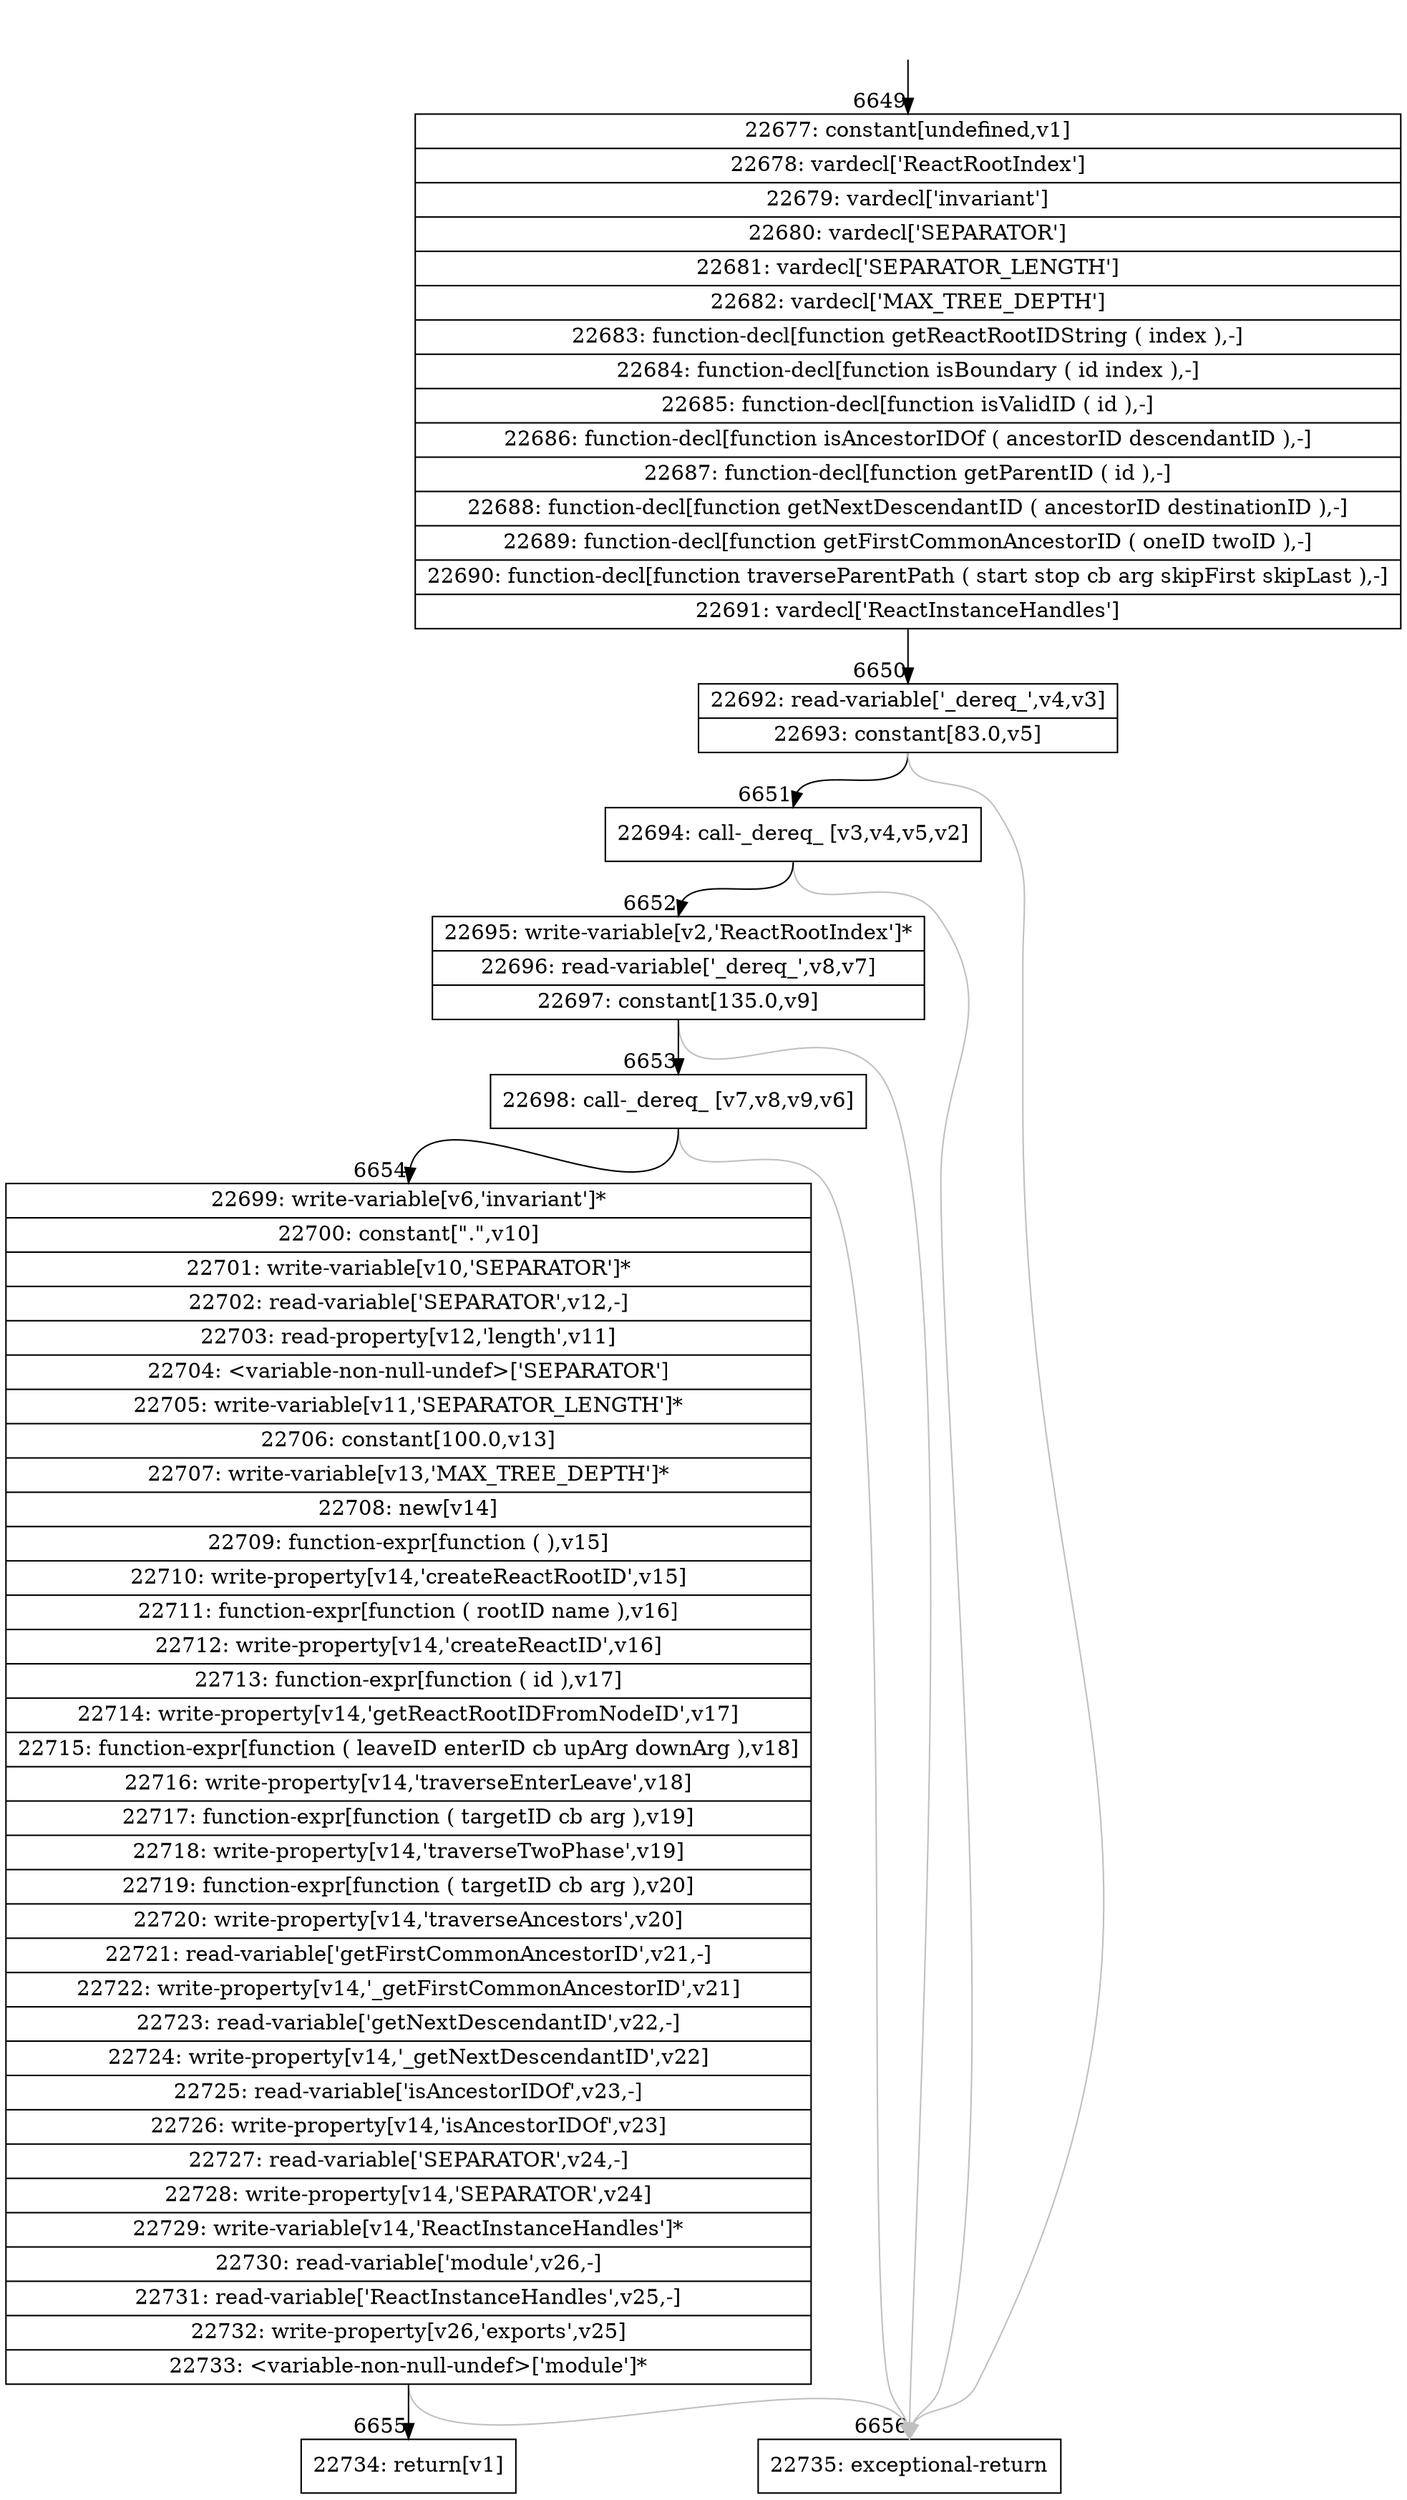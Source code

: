 digraph {
rankdir="TD"
BB_entry442[shape=none,label=""];
BB_entry442 -> BB6649 [tailport=s, headport=n, headlabel="    6649"]
BB6649 [shape=record label="{22677: constant[undefined,v1]|22678: vardecl['ReactRootIndex']|22679: vardecl['invariant']|22680: vardecl['SEPARATOR']|22681: vardecl['SEPARATOR_LENGTH']|22682: vardecl['MAX_TREE_DEPTH']|22683: function-decl[function getReactRootIDString ( index ),-]|22684: function-decl[function isBoundary ( id index ),-]|22685: function-decl[function isValidID ( id ),-]|22686: function-decl[function isAncestorIDOf ( ancestorID descendantID ),-]|22687: function-decl[function getParentID ( id ),-]|22688: function-decl[function getNextDescendantID ( ancestorID destinationID ),-]|22689: function-decl[function getFirstCommonAncestorID ( oneID twoID ),-]|22690: function-decl[function traverseParentPath ( start stop cb arg skipFirst skipLast ),-]|22691: vardecl['ReactInstanceHandles']}" ] 
BB6649 -> BB6650 [tailport=s, headport=n, headlabel="      6650"]
BB6650 [shape=record label="{22692: read-variable['_dereq_',v4,v3]|22693: constant[83.0,v5]}" ] 
BB6650 -> BB6651 [tailport=s, headport=n, headlabel="      6651"]
BB6650 -> BB6656 [tailport=s, headport=n, color=gray, headlabel="      6656"]
BB6651 [shape=record label="{22694: call-_dereq_ [v3,v4,v5,v2]}" ] 
BB6651 -> BB6652 [tailport=s, headport=n, headlabel="      6652"]
BB6651 -> BB6656 [tailport=s, headport=n, color=gray]
BB6652 [shape=record label="{22695: write-variable[v2,'ReactRootIndex']*|22696: read-variable['_dereq_',v8,v7]|22697: constant[135.0,v9]}" ] 
BB6652 -> BB6653 [tailport=s, headport=n, headlabel="      6653"]
BB6652 -> BB6656 [tailport=s, headport=n, color=gray]
BB6653 [shape=record label="{22698: call-_dereq_ [v7,v8,v9,v6]}" ] 
BB6653 -> BB6654 [tailport=s, headport=n, headlabel="      6654"]
BB6653 -> BB6656 [tailport=s, headport=n, color=gray]
BB6654 [shape=record label="{22699: write-variable[v6,'invariant']*|22700: constant[\".\",v10]|22701: write-variable[v10,'SEPARATOR']*|22702: read-variable['SEPARATOR',v12,-]|22703: read-property[v12,'length',v11]|22704: \<variable-non-null-undef\>['SEPARATOR']|22705: write-variable[v11,'SEPARATOR_LENGTH']*|22706: constant[100.0,v13]|22707: write-variable[v13,'MAX_TREE_DEPTH']*|22708: new[v14]|22709: function-expr[function ( ),v15]|22710: write-property[v14,'createReactRootID',v15]|22711: function-expr[function ( rootID name ),v16]|22712: write-property[v14,'createReactID',v16]|22713: function-expr[function ( id ),v17]|22714: write-property[v14,'getReactRootIDFromNodeID',v17]|22715: function-expr[function ( leaveID enterID cb upArg downArg ),v18]|22716: write-property[v14,'traverseEnterLeave',v18]|22717: function-expr[function ( targetID cb arg ),v19]|22718: write-property[v14,'traverseTwoPhase',v19]|22719: function-expr[function ( targetID cb arg ),v20]|22720: write-property[v14,'traverseAncestors',v20]|22721: read-variable['getFirstCommonAncestorID',v21,-]|22722: write-property[v14,'_getFirstCommonAncestorID',v21]|22723: read-variable['getNextDescendantID',v22,-]|22724: write-property[v14,'_getNextDescendantID',v22]|22725: read-variable['isAncestorIDOf',v23,-]|22726: write-property[v14,'isAncestorIDOf',v23]|22727: read-variable['SEPARATOR',v24,-]|22728: write-property[v14,'SEPARATOR',v24]|22729: write-variable[v14,'ReactInstanceHandles']*|22730: read-variable['module',v26,-]|22731: read-variable['ReactInstanceHandles',v25,-]|22732: write-property[v26,'exports',v25]|22733: \<variable-non-null-undef\>['module']*}" ] 
BB6654 -> BB6655 [tailport=s, headport=n, headlabel="      6655"]
BB6654 -> BB6656 [tailport=s, headport=n, color=gray]
BB6655 [shape=record label="{22734: return[v1]}" ] 
BB6656 [shape=record label="{22735: exceptional-return}" ] 
//#$~ 11618
}
